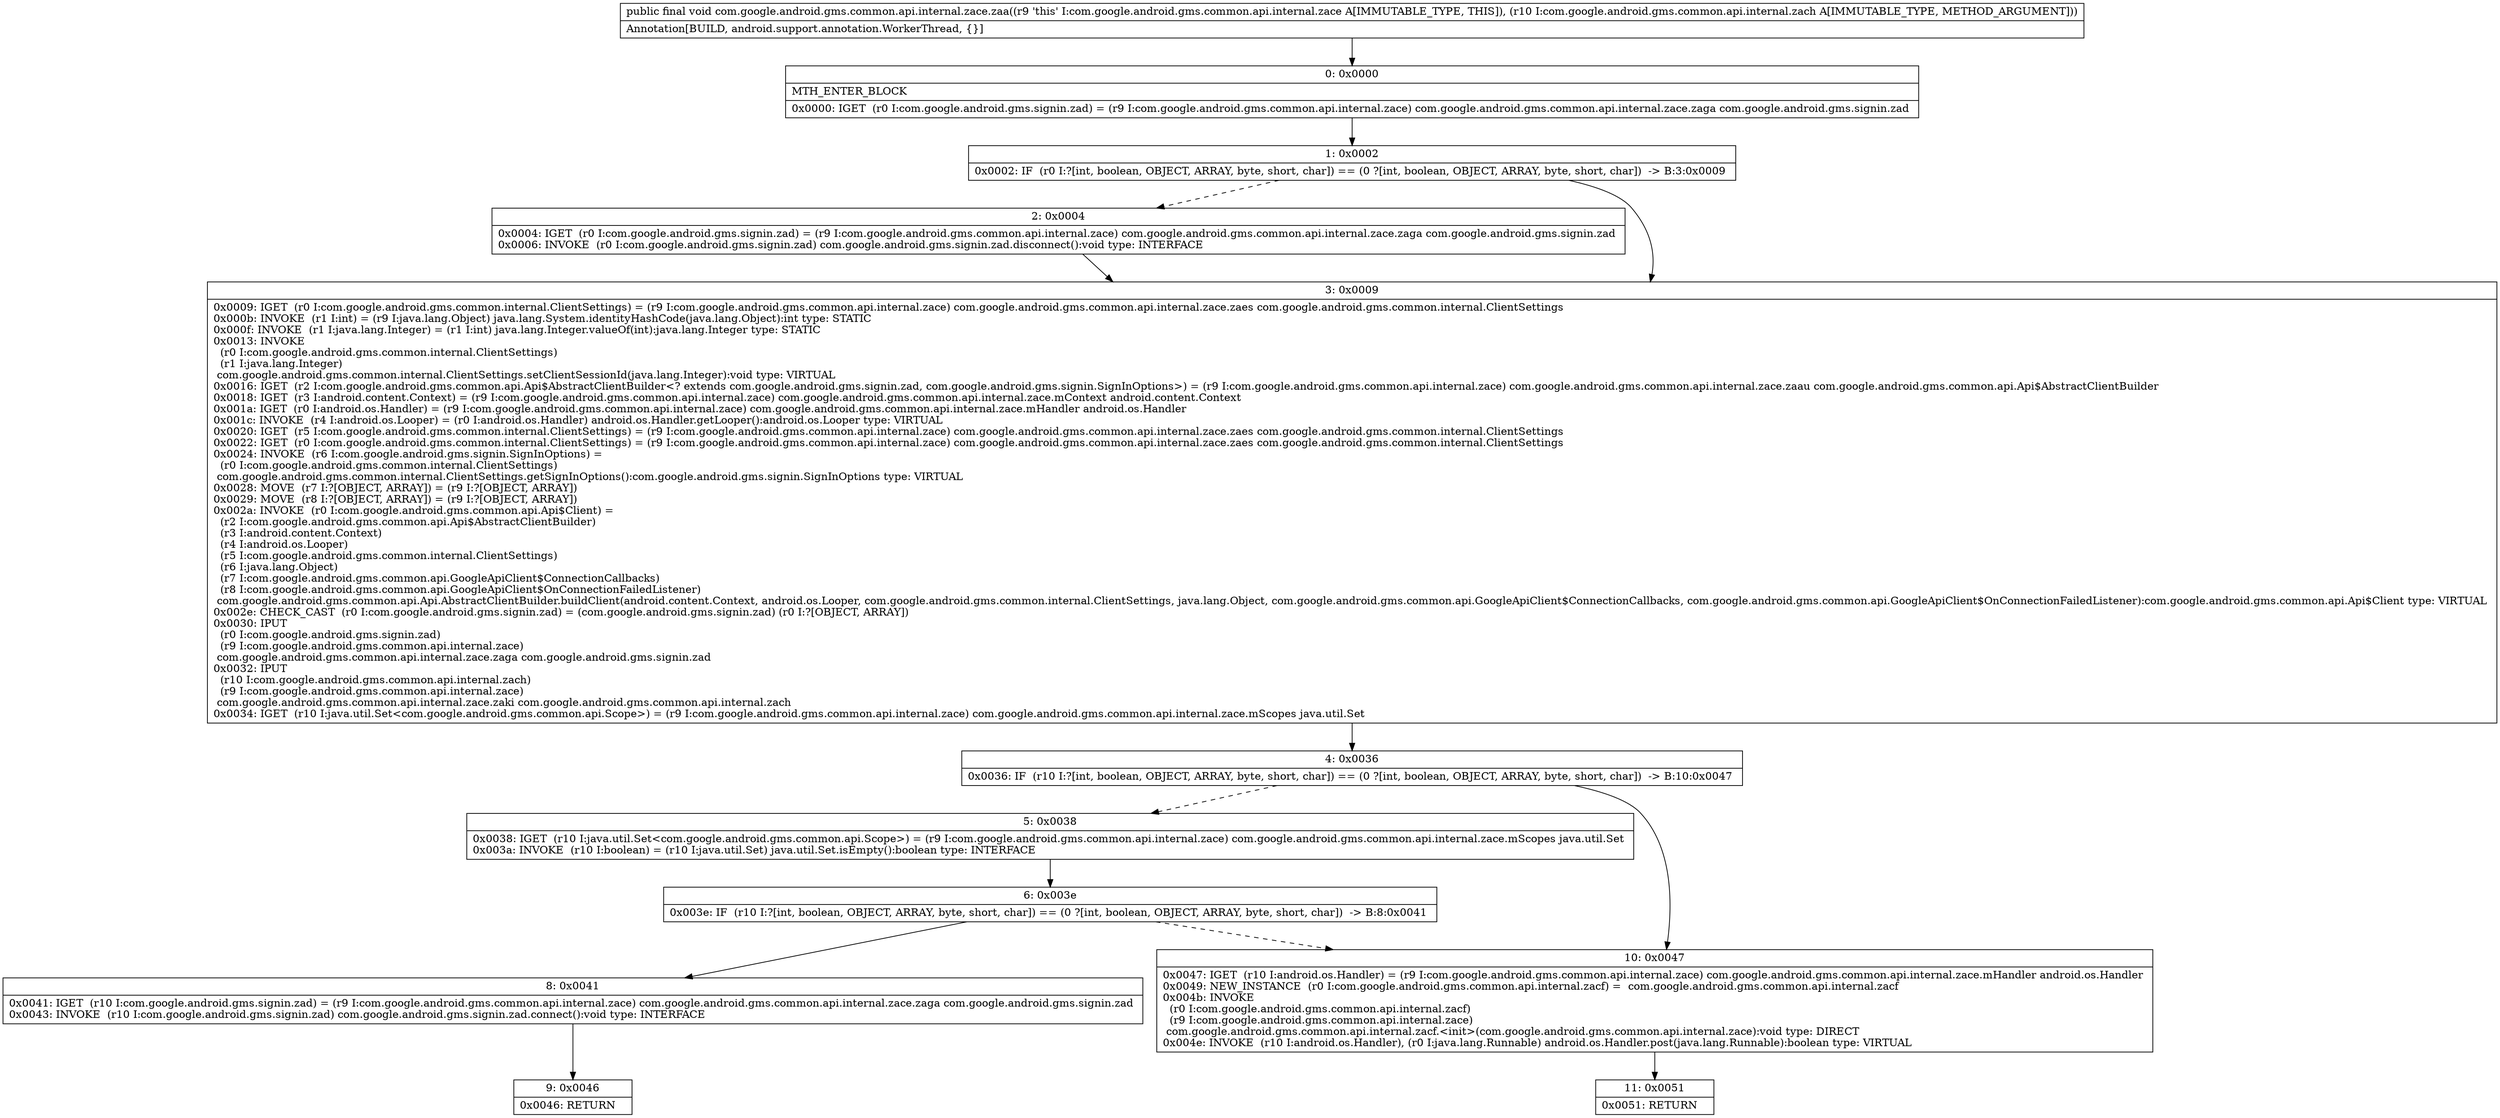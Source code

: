 digraph "CFG forcom.google.android.gms.common.api.internal.zace.zaa(Lcom\/google\/android\/gms\/common\/api\/internal\/zach;)V" {
Node_0 [shape=record,label="{0\:\ 0x0000|MTH_ENTER_BLOCK\l|0x0000: IGET  (r0 I:com.google.android.gms.signin.zad) = (r9 I:com.google.android.gms.common.api.internal.zace) com.google.android.gms.common.api.internal.zace.zaga com.google.android.gms.signin.zad \l}"];
Node_1 [shape=record,label="{1\:\ 0x0002|0x0002: IF  (r0 I:?[int, boolean, OBJECT, ARRAY, byte, short, char]) == (0 ?[int, boolean, OBJECT, ARRAY, byte, short, char])  \-\> B:3:0x0009 \l}"];
Node_2 [shape=record,label="{2\:\ 0x0004|0x0004: IGET  (r0 I:com.google.android.gms.signin.zad) = (r9 I:com.google.android.gms.common.api.internal.zace) com.google.android.gms.common.api.internal.zace.zaga com.google.android.gms.signin.zad \l0x0006: INVOKE  (r0 I:com.google.android.gms.signin.zad) com.google.android.gms.signin.zad.disconnect():void type: INTERFACE \l}"];
Node_3 [shape=record,label="{3\:\ 0x0009|0x0009: IGET  (r0 I:com.google.android.gms.common.internal.ClientSettings) = (r9 I:com.google.android.gms.common.api.internal.zace) com.google.android.gms.common.api.internal.zace.zaes com.google.android.gms.common.internal.ClientSettings \l0x000b: INVOKE  (r1 I:int) = (r9 I:java.lang.Object) java.lang.System.identityHashCode(java.lang.Object):int type: STATIC \l0x000f: INVOKE  (r1 I:java.lang.Integer) = (r1 I:int) java.lang.Integer.valueOf(int):java.lang.Integer type: STATIC \l0x0013: INVOKE  \l  (r0 I:com.google.android.gms.common.internal.ClientSettings)\l  (r1 I:java.lang.Integer)\l com.google.android.gms.common.internal.ClientSettings.setClientSessionId(java.lang.Integer):void type: VIRTUAL \l0x0016: IGET  (r2 I:com.google.android.gms.common.api.Api$AbstractClientBuilder\<? extends com.google.android.gms.signin.zad, com.google.android.gms.signin.SignInOptions\>) = (r9 I:com.google.android.gms.common.api.internal.zace) com.google.android.gms.common.api.internal.zace.zaau com.google.android.gms.common.api.Api$AbstractClientBuilder \l0x0018: IGET  (r3 I:android.content.Context) = (r9 I:com.google.android.gms.common.api.internal.zace) com.google.android.gms.common.api.internal.zace.mContext android.content.Context \l0x001a: IGET  (r0 I:android.os.Handler) = (r9 I:com.google.android.gms.common.api.internal.zace) com.google.android.gms.common.api.internal.zace.mHandler android.os.Handler \l0x001c: INVOKE  (r4 I:android.os.Looper) = (r0 I:android.os.Handler) android.os.Handler.getLooper():android.os.Looper type: VIRTUAL \l0x0020: IGET  (r5 I:com.google.android.gms.common.internal.ClientSettings) = (r9 I:com.google.android.gms.common.api.internal.zace) com.google.android.gms.common.api.internal.zace.zaes com.google.android.gms.common.internal.ClientSettings \l0x0022: IGET  (r0 I:com.google.android.gms.common.internal.ClientSettings) = (r9 I:com.google.android.gms.common.api.internal.zace) com.google.android.gms.common.api.internal.zace.zaes com.google.android.gms.common.internal.ClientSettings \l0x0024: INVOKE  (r6 I:com.google.android.gms.signin.SignInOptions) = \l  (r0 I:com.google.android.gms.common.internal.ClientSettings)\l com.google.android.gms.common.internal.ClientSettings.getSignInOptions():com.google.android.gms.signin.SignInOptions type: VIRTUAL \l0x0028: MOVE  (r7 I:?[OBJECT, ARRAY]) = (r9 I:?[OBJECT, ARRAY]) \l0x0029: MOVE  (r8 I:?[OBJECT, ARRAY]) = (r9 I:?[OBJECT, ARRAY]) \l0x002a: INVOKE  (r0 I:com.google.android.gms.common.api.Api$Client) = \l  (r2 I:com.google.android.gms.common.api.Api$AbstractClientBuilder)\l  (r3 I:android.content.Context)\l  (r4 I:android.os.Looper)\l  (r5 I:com.google.android.gms.common.internal.ClientSettings)\l  (r6 I:java.lang.Object)\l  (r7 I:com.google.android.gms.common.api.GoogleApiClient$ConnectionCallbacks)\l  (r8 I:com.google.android.gms.common.api.GoogleApiClient$OnConnectionFailedListener)\l com.google.android.gms.common.api.Api.AbstractClientBuilder.buildClient(android.content.Context, android.os.Looper, com.google.android.gms.common.internal.ClientSettings, java.lang.Object, com.google.android.gms.common.api.GoogleApiClient$ConnectionCallbacks, com.google.android.gms.common.api.GoogleApiClient$OnConnectionFailedListener):com.google.android.gms.common.api.Api$Client type: VIRTUAL \l0x002e: CHECK_CAST  (r0 I:com.google.android.gms.signin.zad) = (com.google.android.gms.signin.zad) (r0 I:?[OBJECT, ARRAY]) \l0x0030: IPUT  \l  (r0 I:com.google.android.gms.signin.zad)\l  (r9 I:com.google.android.gms.common.api.internal.zace)\l com.google.android.gms.common.api.internal.zace.zaga com.google.android.gms.signin.zad \l0x0032: IPUT  \l  (r10 I:com.google.android.gms.common.api.internal.zach)\l  (r9 I:com.google.android.gms.common.api.internal.zace)\l com.google.android.gms.common.api.internal.zace.zaki com.google.android.gms.common.api.internal.zach \l0x0034: IGET  (r10 I:java.util.Set\<com.google.android.gms.common.api.Scope\>) = (r9 I:com.google.android.gms.common.api.internal.zace) com.google.android.gms.common.api.internal.zace.mScopes java.util.Set \l}"];
Node_4 [shape=record,label="{4\:\ 0x0036|0x0036: IF  (r10 I:?[int, boolean, OBJECT, ARRAY, byte, short, char]) == (0 ?[int, boolean, OBJECT, ARRAY, byte, short, char])  \-\> B:10:0x0047 \l}"];
Node_5 [shape=record,label="{5\:\ 0x0038|0x0038: IGET  (r10 I:java.util.Set\<com.google.android.gms.common.api.Scope\>) = (r9 I:com.google.android.gms.common.api.internal.zace) com.google.android.gms.common.api.internal.zace.mScopes java.util.Set \l0x003a: INVOKE  (r10 I:boolean) = (r10 I:java.util.Set) java.util.Set.isEmpty():boolean type: INTERFACE \l}"];
Node_6 [shape=record,label="{6\:\ 0x003e|0x003e: IF  (r10 I:?[int, boolean, OBJECT, ARRAY, byte, short, char]) == (0 ?[int, boolean, OBJECT, ARRAY, byte, short, char])  \-\> B:8:0x0041 \l}"];
Node_8 [shape=record,label="{8\:\ 0x0041|0x0041: IGET  (r10 I:com.google.android.gms.signin.zad) = (r9 I:com.google.android.gms.common.api.internal.zace) com.google.android.gms.common.api.internal.zace.zaga com.google.android.gms.signin.zad \l0x0043: INVOKE  (r10 I:com.google.android.gms.signin.zad) com.google.android.gms.signin.zad.connect():void type: INTERFACE \l}"];
Node_9 [shape=record,label="{9\:\ 0x0046|0x0046: RETURN   \l}"];
Node_10 [shape=record,label="{10\:\ 0x0047|0x0047: IGET  (r10 I:android.os.Handler) = (r9 I:com.google.android.gms.common.api.internal.zace) com.google.android.gms.common.api.internal.zace.mHandler android.os.Handler \l0x0049: NEW_INSTANCE  (r0 I:com.google.android.gms.common.api.internal.zacf) =  com.google.android.gms.common.api.internal.zacf \l0x004b: INVOKE  \l  (r0 I:com.google.android.gms.common.api.internal.zacf)\l  (r9 I:com.google.android.gms.common.api.internal.zace)\l com.google.android.gms.common.api.internal.zacf.\<init\>(com.google.android.gms.common.api.internal.zace):void type: DIRECT \l0x004e: INVOKE  (r10 I:android.os.Handler), (r0 I:java.lang.Runnable) android.os.Handler.post(java.lang.Runnable):boolean type: VIRTUAL \l}"];
Node_11 [shape=record,label="{11\:\ 0x0051|0x0051: RETURN   \l}"];
MethodNode[shape=record,label="{public final void com.google.android.gms.common.api.internal.zace.zaa((r9 'this' I:com.google.android.gms.common.api.internal.zace A[IMMUTABLE_TYPE, THIS]), (r10 I:com.google.android.gms.common.api.internal.zach A[IMMUTABLE_TYPE, METHOD_ARGUMENT]))  | Annotation[BUILD, android.support.annotation.WorkerThread, \{\}]\l}"];
MethodNode -> Node_0;
Node_0 -> Node_1;
Node_1 -> Node_2[style=dashed];
Node_1 -> Node_3;
Node_2 -> Node_3;
Node_3 -> Node_4;
Node_4 -> Node_5[style=dashed];
Node_4 -> Node_10;
Node_5 -> Node_6;
Node_6 -> Node_8;
Node_6 -> Node_10[style=dashed];
Node_8 -> Node_9;
Node_10 -> Node_11;
}


